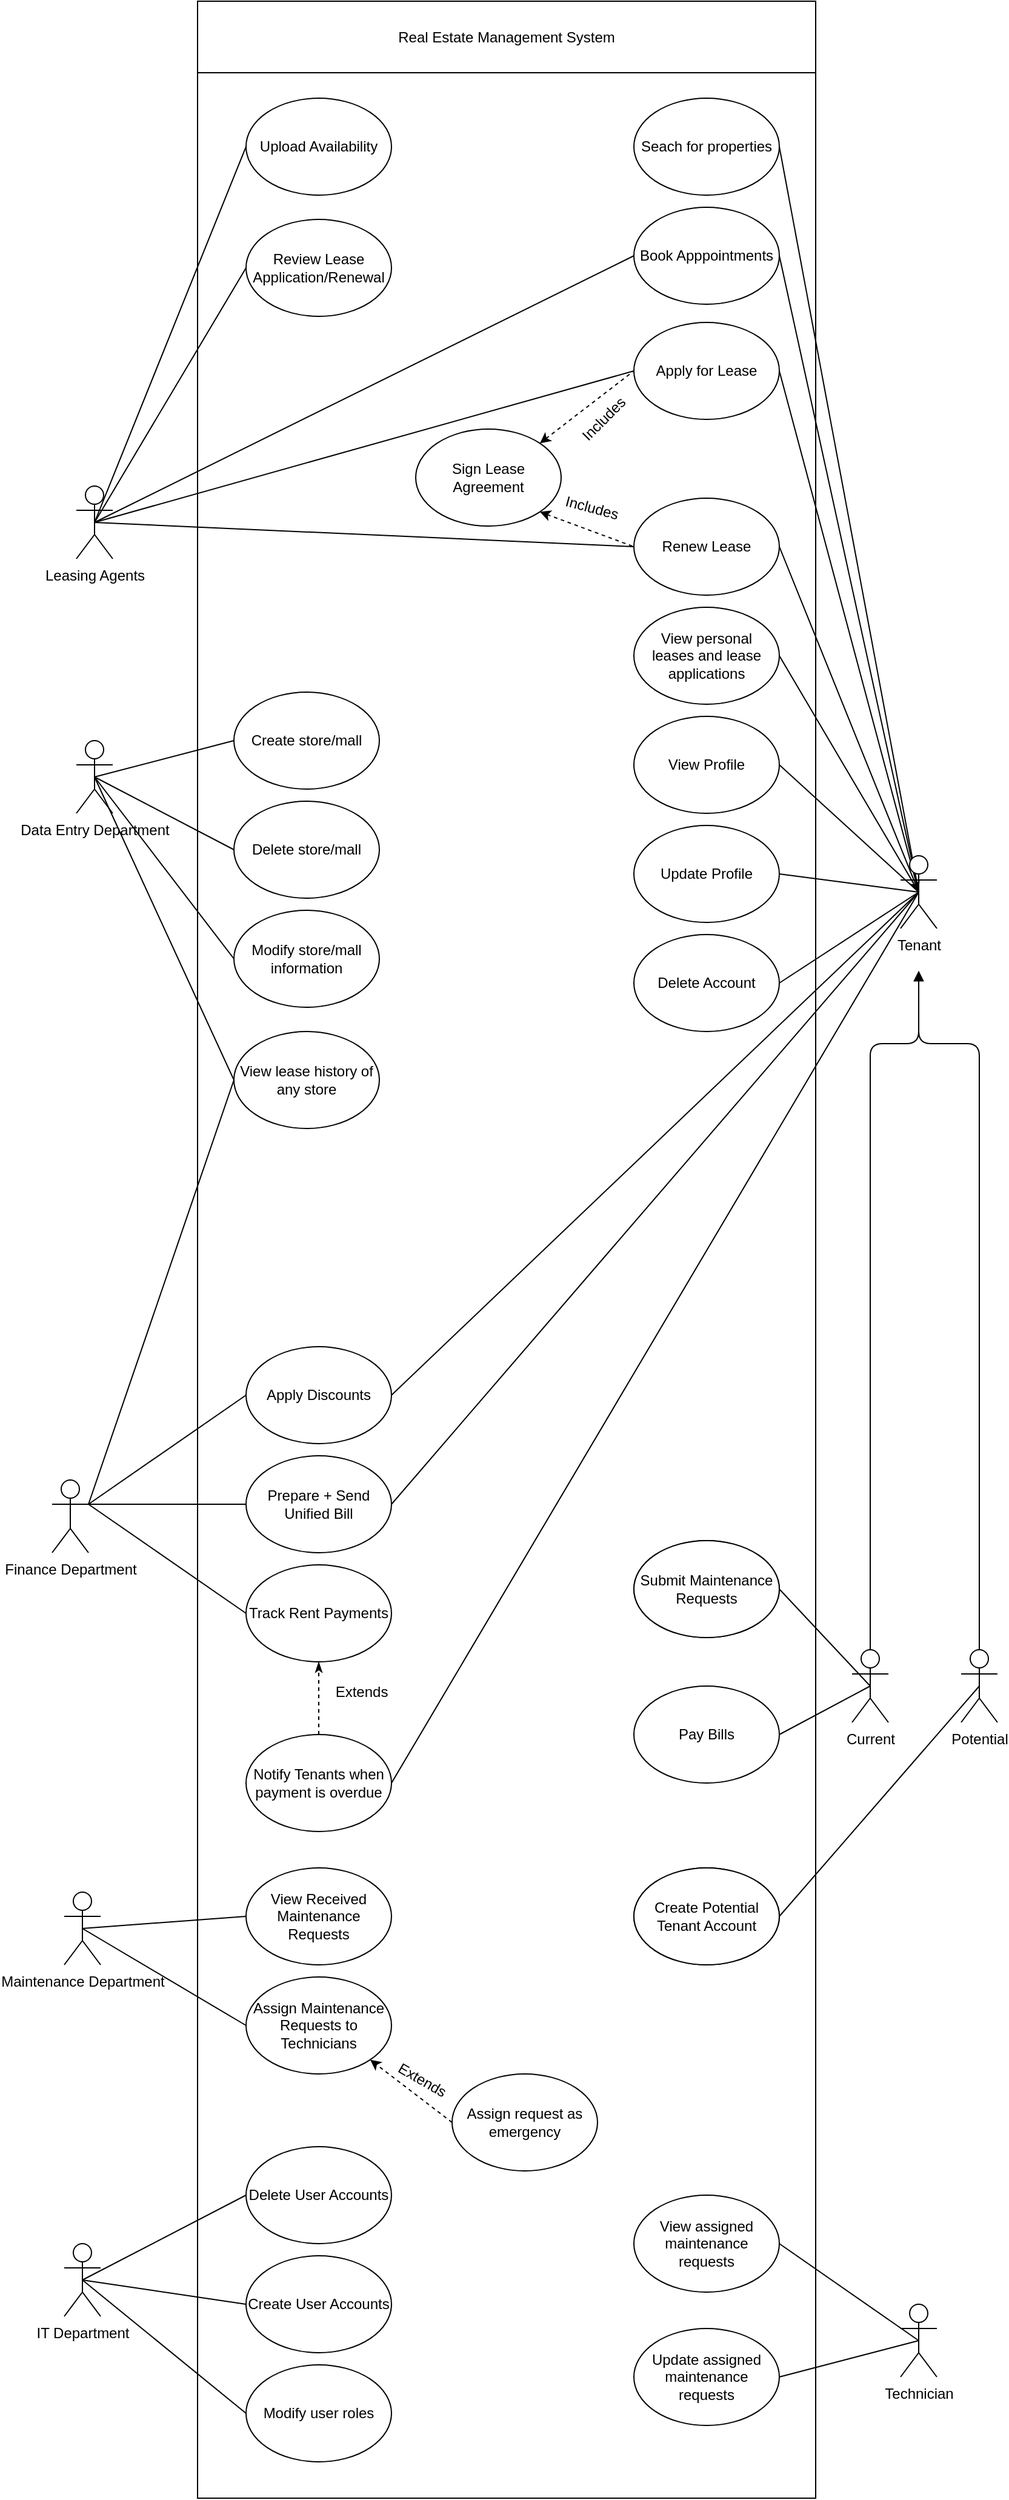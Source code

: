 <mxfile><diagram id="iU_qVrXXkaznHP3W0Nsb" name="Page-1"><mxGraphModel dx="850" dy="68" grid="1" gridSize="10" guides="1" tooltips="1" connect="1" arrows="1" fold="1" page="1" pageScale="1" pageWidth="850" pageHeight="1100" math="0" shadow="0"><root><mxCell id="0"/><mxCell id="1" parent="0"/><mxCell id="10" value="" style="shape=table;startSize=0;container=1;collapsible=0;childLayout=tableLayout;" parent="1" vertex="1"><mxGeometry x="170" y="10" width="510" height="2060" as="geometry"/></mxCell><mxCell id="11" value="" style="shape=tableRow;horizontal=0;startSize=0;swimlaneHead=0;swimlaneBody=0;top=0;left=0;bottom=0;right=0;collapsible=0;dropTarget=0;fillColor=none;points=[[0,0.5],[1,0.5]];portConstraint=eastwest;" parent="10" vertex="1"><mxGeometry width="510" height="59" as="geometry"/></mxCell><mxCell id="12" value="Real Estate Management System" style="shape=partialRectangle;html=1;whiteSpace=wrap;connectable=0;overflow=hidden;fillColor=none;top=0;left=0;bottom=0;right=0;pointerEvents=1;" parent="11" vertex="1"><mxGeometry width="510" height="59" as="geometry"><mxRectangle width="510" height="59" as="alternateBounds"/></mxGeometry></mxCell><mxCell id="13" value="" style="shape=tableRow;horizontal=0;startSize=0;swimlaneHead=0;swimlaneBody=0;top=0;left=0;bottom=0;right=0;collapsible=0;dropTarget=0;fillColor=none;points=[[0,0.5],[1,0.5]];portConstraint=eastwest;" parent="10" vertex="1"><mxGeometry y="59" width="510" height="2001" as="geometry"/></mxCell><mxCell id="14" value="" style="shape=partialRectangle;html=1;whiteSpace=wrap;connectable=0;overflow=hidden;fillColor=none;top=0;left=0;bottom=0;right=0;pointerEvents=1;" parent="13" vertex="1"><mxGeometry width="510" height="2001" as="geometry"><mxRectangle width="510" height="2001" as="alternateBounds"/></mxGeometry></mxCell><mxCell id="18" value="Prepare + Send Unified Bill" style="ellipse;whiteSpace=wrap;html=1;" parent="1" vertex="1"><mxGeometry x="210" y="1210" width="120" height="80" as="geometry"/></mxCell><mxCell id="20" value="Apply Discounts" style="ellipse;whiteSpace=wrap;html=1;" parent="1" vertex="1"><mxGeometry x="210" y="1120" width="120" height="80" as="geometry"/></mxCell><mxCell id="50" style="edgeStyle=none;html=1;exitX=0.5;exitY=0;exitDx=0;exitDy=0;entryX=0.5;entryY=1;entryDx=0;entryDy=0;endArrow=classicThin;endFill=1;dashed=1;" parent="1" source="21" target="23" edge="1"><mxGeometry relative="1" as="geometry"/></mxCell><mxCell id="21" value="Notify Tenants when payment is overdue" style="ellipse;whiteSpace=wrap;html=1;" parent="1" vertex="1"><mxGeometry x="210" y="1440" width="120" height="80" as="geometry"/></mxCell><mxCell id="22" value="Submit Maintenance Requests" style="ellipse;whiteSpace=wrap;html=1;" parent="1" vertex="1"><mxGeometry x="530" y="1280" width="120" height="80" as="geometry"/></mxCell><mxCell id="23" value="Track Rent Payments" style="ellipse;whiteSpace=wrap;html=1;" parent="1" vertex="1"><mxGeometry x="210" y="1300" width="120" height="80" as="geometry"/></mxCell><mxCell id="89" style="edgeStyle=none;html=1;exitX=1;exitY=0;exitDx=0;exitDy=0;entryX=0;entryY=0.5;entryDx=0;entryDy=0;endArrow=none;endFill=0;dashed=1;startArrow=classic;startFill=1;" parent="1" source="25" target="26" edge="1"><mxGeometry relative="1" as="geometry"/></mxCell><mxCell id="25" value="Sign Lease Agreement" style="ellipse;whiteSpace=wrap;html=1;" parent="1" vertex="1"><mxGeometry x="350" y="363" width="120" height="80" as="geometry"/></mxCell><mxCell id="26" value="Apply for Lease" style="ellipse;whiteSpace=wrap;html=1;" parent="1" vertex="1"><mxGeometry x="530" y="275" width="120" height="80" as="geometry"/></mxCell><mxCell id="27" value="Book Apppointments" style="ellipse;whiteSpace=wrap;html=1;" parent="1" vertex="1"><mxGeometry x="530" y="180" width="120" height="80" as="geometry"/></mxCell><mxCell id="28" value="Seach for properties" style="ellipse;whiteSpace=wrap;html=1;" parent="1" vertex="1"><mxGeometry x="530" y="90" width="120" height="80" as="geometry"/></mxCell><mxCell id="29" value="Create store/mall" style="ellipse;whiteSpace=wrap;html=1;" parent="1" vertex="1"><mxGeometry x="200" y="580" width="120" height="80" as="geometry"/></mxCell><mxCell id="48" style="edgeStyle=none;html=1;exitX=0.5;exitY=0.5;exitDx=0;exitDy=0;exitPerimeter=0;entryX=0;entryY=0.5;entryDx=0;entryDy=0;endArrow=none;endFill=0;" parent="1" source="31" target="38" edge="1"><mxGeometry relative="1" as="geometry"/></mxCell><mxCell id="49" style="edgeStyle=none;html=1;exitX=0.5;exitY=0.5;exitDx=0;exitDy=0;exitPerimeter=0;entryX=0;entryY=0.5;entryDx=0;entryDy=0;endArrow=none;endFill=0;" parent="1" source="31" target="39" edge="1"><mxGeometry relative="1" as="geometry"/></mxCell><mxCell id="31" value="Maintenance Department" style="shape=umlActor;verticalLabelPosition=bottom;verticalAlign=top;html=1;outlineConnect=0;" parent="1" vertex="1"><mxGeometry x="60" y="1570" width="30" height="60" as="geometry"/></mxCell><mxCell id="43" style="edgeStyle=none;html=1;exitX=1;exitY=0.333;exitDx=0;exitDy=0;exitPerimeter=0;entryX=0;entryY=0.5;entryDx=0;entryDy=0;endArrow=none;endFill=0;" parent="1" source="32" target="20" edge="1"><mxGeometry relative="1" as="geometry"/></mxCell><mxCell id="44" style="edgeStyle=none;html=1;exitX=1;exitY=0.333;exitDx=0;exitDy=0;exitPerimeter=0;entryX=0;entryY=0.5;entryDx=0;entryDy=0;endArrow=none;endFill=0;" parent="1" source="32" target="23" edge="1"><mxGeometry relative="1" as="geometry"/></mxCell><mxCell id="45" style="edgeStyle=none;html=1;exitX=1;exitY=0.333;exitDx=0;exitDy=0;exitPerimeter=0;entryX=0;entryY=0.5;entryDx=0;entryDy=0;endArrow=none;endFill=0;" parent="1" source="32" target="18" edge="1"><mxGeometry relative="1" as="geometry"/></mxCell><mxCell id="146" style="edgeStyle=none;html=1;entryX=0;entryY=0.5;entryDx=0;entryDy=0;endArrow=none;endFill=0;exitX=1;exitY=0.333;exitDx=0;exitDy=0;exitPerimeter=0;" parent="1" source="32" target="144" edge="1"><mxGeometry relative="1" as="geometry"><mxPoint x="90" y="1250" as="sourcePoint"/></mxGeometry></mxCell><mxCell id="32" value="Finance Department" style="shape=umlActor;verticalLabelPosition=bottom;verticalAlign=top;html=1;outlineConnect=0;" parent="1" vertex="1"><mxGeometry x="50" y="1230" width="30" height="60" as="geometry"/></mxCell><mxCell id="41" style="edgeStyle=none;html=1;exitX=0.5;exitY=0.5;exitDx=0;exitDy=0;exitPerimeter=0;entryX=0;entryY=0.5;entryDx=0;entryDy=0;endArrow=none;endFill=0;" parent="1" source="33" target="29" edge="1"><mxGeometry relative="1" as="geometry"/></mxCell><mxCell id="116" style="edgeStyle=none;html=1;exitX=0.5;exitY=0.5;exitDx=0;exitDy=0;exitPerimeter=0;entryX=0;entryY=0.5;entryDx=0;entryDy=0;endArrow=none;endFill=0;" parent="1" source="33" target="114" edge="1"><mxGeometry relative="1" as="geometry"/></mxCell><mxCell id="117" style="edgeStyle=none;html=1;exitX=0.5;exitY=0.5;exitDx=0;exitDy=0;exitPerimeter=0;entryX=0;entryY=0.5;entryDx=0;entryDy=0;endArrow=none;endFill=0;" parent="1" source="33" target="115" edge="1"><mxGeometry relative="1" as="geometry"/></mxCell><mxCell id="145" style="edgeStyle=none;html=1;exitX=0.5;exitY=0.5;exitDx=0;exitDy=0;exitPerimeter=0;entryX=0;entryY=0.5;entryDx=0;entryDy=0;endArrow=none;endFill=0;" parent="1" source="33" target="144" edge="1"><mxGeometry relative="1" as="geometry"/></mxCell><mxCell id="33" value="Data Entry Department" style="shape=umlActor;verticalLabelPosition=bottom;verticalAlign=top;html=1;outlineConnect=0;" parent="1" vertex="1"><mxGeometry x="70" y="620" width="30" height="60" as="geometry"/></mxCell><mxCell id="56" style="edgeStyle=none;html=1;exitX=0.5;exitY=0.5;exitDx=0;exitDy=0;exitPerimeter=0;entryX=1;entryY=0.5;entryDx=0;entryDy=0;endArrow=none;endFill=0;" parent="1" source="34" target="28" edge="1"><mxGeometry relative="1" as="geometry"/></mxCell><mxCell id="57" style="edgeStyle=none;html=1;exitX=0.5;exitY=0.5;exitDx=0;exitDy=0;exitPerimeter=0;entryX=1;entryY=0.5;entryDx=0;entryDy=0;endArrow=none;endFill=0;" parent="1" source="34" target="27" edge="1"><mxGeometry relative="1" as="geometry"/></mxCell><mxCell id="58" style="edgeStyle=none;html=1;exitX=0.5;exitY=0.5;exitDx=0;exitDy=0;exitPerimeter=0;entryX=1;entryY=0.5;entryDx=0;entryDy=0;endArrow=none;endFill=0;" parent="1" source="34" target="26" edge="1"><mxGeometry relative="1" as="geometry"/></mxCell><mxCell id="74" style="edgeStyle=none;html=1;exitX=0.5;exitY=0.5;exitDx=0;exitDy=0;exitPerimeter=0;endArrow=none;endFill=0;entryX=1;entryY=0.5;entryDx=0;entryDy=0;" parent="1" source="34" target="21" edge="1"><mxGeometry relative="1" as="geometry"><mxPoint x="310" y="720" as="targetPoint"/></mxGeometry></mxCell><mxCell id="76" style="edgeStyle=none;html=1;exitX=0.5;exitY=0.5;exitDx=0;exitDy=0;exitPerimeter=0;entryX=1;entryY=0.5;entryDx=0;entryDy=0;endArrow=none;endFill=0;" parent="1" source="34" target="18" edge="1"><mxGeometry relative="1" as="geometry"/></mxCell><mxCell id="82" style="edgeStyle=none;html=1;exitX=0.5;exitY=0.5;exitDx=0;exitDy=0;exitPerimeter=0;entryX=1;entryY=0.5;entryDx=0;entryDy=0;endArrow=none;endFill=0;" parent="1" source="34" target="81" edge="1"><mxGeometry relative="1" as="geometry"/></mxCell><mxCell id="87" style="edgeStyle=none;html=1;exitX=0.5;exitY=0.5;exitDx=0;exitDy=0;exitPerimeter=0;entryX=1;entryY=0.5;entryDx=0;entryDy=0;endArrow=none;endFill=0;" parent="1" source="34" target="20" edge="1"><mxGeometry relative="1" as="geometry"/></mxCell><mxCell id="112" style="edgeStyle=none;html=1;exitX=0.5;exitY=0.5;exitDx=0;exitDy=0;exitPerimeter=0;entryX=1;entryY=0.5;entryDx=0;entryDy=0;endArrow=none;endFill=0;" parent="1" source="34" target="109" edge="1"><mxGeometry relative="1" as="geometry"/></mxCell><mxCell id="142" style="edgeStyle=none;html=1;exitX=0.5;exitY=0.5;exitDx=0;exitDy=0;exitPerimeter=0;entryX=1;entryY=0.5;entryDx=0;entryDy=0;endArrow=none;endFill=0;" parent="1" source="34" target="130" edge="1"><mxGeometry relative="1" as="geometry"/></mxCell><mxCell id="143" style="edgeStyle=none;html=1;exitX=0.5;exitY=0.5;exitDx=0;exitDy=0;exitPerimeter=0;entryX=1;entryY=0.5;entryDx=0;entryDy=0;endArrow=none;endFill=0;" parent="1" source="34" target="141" edge="1"><mxGeometry relative="1" as="geometry"/></mxCell><mxCell id="34" value="Tenant" style="shape=umlActor;verticalLabelPosition=bottom;verticalAlign=top;html=1;outlineConnect=0;" parent="1" vertex="1"><mxGeometry x="750" y="715" width="30" height="60" as="geometry"/></mxCell><mxCell id="47" style="edgeStyle=none;html=1;exitX=0.5;exitY=0.5;exitDx=0;exitDy=0;exitPerimeter=0;entryX=0;entryY=0.5;entryDx=0;entryDy=0;endArrow=none;endFill=0;" parent="1" source="37" target="46" edge="1"><mxGeometry relative="1" as="geometry"/></mxCell><mxCell id="52" style="edgeStyle=none;html=1;exitX=0.5;exitY=0.5;exitDx=0;exitDy=0;exitPerimeter=0;entryX=0;entryY=0.5;entryDx=0;entryDy=0;endArrow=none;endFill=0;" parent="1" source="37" target="27" edge="1"><mxGeometry relative="1" as="geometry"/></mxCell><mxCell id="53" style="edgeStyle=none;html=1;exitX=0.5;exitY=0.5;exitDx=0;exitDy=0;exitPerimeter=0;entryX=0;entryY=0.5;entryDx=0;entryDy=0;endArrow=none;endFill=0;" parent="1" source="37" target="26" edge="1"><mxGeometry relative="1" as="geometry"/></mxCell><mxCell id="156" style="edgeStyle=none;html=1;exitX=0.5;exitY=0.5;exitDx=0;exitDy=0;exitPerimeter=0;entryX=0;entryY=0.5;entryDx=0;entryDy=0;endArrow=none;endFill=0;" parent="1" source="37" target="155" edge="1"><mxGeometry relative="1" as="geometry"/></mxCell><mxCell id="157" style="edgeStyle=none;html=1;exitX=0.5;exitY=0.5;exitDx=0;exitDy=0;exitPerimeter=0;entryX=0;entryY=0.5;entryDx=0;entryDy=0;endArrow=none;endFill=0;" parent="1" source="37" target="147" edge="1"><mxGeometry relative="1" as="geometry"/></mxCell><mxCell id="37" value="Leasing Agents" style="shape=umlActor;verticalLabelPosition=bottom;verticalAlign=top;html=1;outlineConnect=0;" parent="1" vertex="1"><mxGeometry x="70" y="410" width="30" height="60" as="geometry"/></mxCell><mxCell id="38" value="View Received Maintenance Requests" style="ellipse;whiteSpace=wrap;html=1;" parent="1" vertex="1"><mxGeometry x="210" y="1550" width="120" height="80" as="geometry"/></mxCell><mxCell id="39" value="Assign Maintenance Requests to Technicians" style="ellipse;whiteSpace=wrap;html=1;" parent="1" vertex="1"><mxGeometry x="210" y="1640" width="120" height="80" as="geometry"/></mxCell><mxCell id="46" value="Upload Availability" style="ellipse;whiteSpace=wrap;html=1;" parent="1" vertex="1"><mxGeometry x="210" y="90" width="120" height="80" as="geometry"/></mxCell><mxCell id="51" value="Extends" style="text;html=1;align=center;verticalAlign=middle;resizable=0;points=[];autosize=1;strokeColor=none;fillColor=none;" parent="1" vertex="1"><mxGeometry x="270" y="1390" width="70" height="30" as="geometry"/></mxCell><mxCell id="64" style="edgeStyle=orthogonalEdgeStyle;html=1;exitX=0.5;exitY=0;exitDx=0;exitDy=0;exitPerimeter=0;endArrow=block;endFill=1;" parent="1" source="60" edge="1"><mxGeometry relative="1" as="geometry"><mxPoint x="765" y="810" as="targetPoint"/><Array as="points"><mxPoint x="725" y="870"/><mxPoint x="765" y="870"/></Array></mxGeometry></mxCell><mxCell id="67" style="html=1;exitX=0.5;exitY=0.5;exitDx=0;exitDy=0;exitPerimeter=0;entryX=1;entryY=0.5;entryDx=0;entryDy=0;endArrow=none;endFill=0;" parent="1" source="60" target="22" edge="1"><mxGeometry relative="1" as="geometry"/></mxCell><mxCell id="68" style="edgeStyle=none;html=1;exitX=0.5;exitY=0.5;exitDx=0;exitDy=0;exitPerimeter=0;entryX=1;entryY=0.5;entryDx=0;entryDy=0;endArrow=none;endFill=0;" parent="1" source="60" target="136" edge="1"><mxGeometry relative="1" as="geometry"><mxPoint x="530" y="1420" as="targetPoint"/></mxGeometry></mxCell><mxCell id="60" value="Current&lt;br&gt;" style="shape=umlActor;verticalLabelPosition=bottom;verticalAlign=top;html=1;outlineConnect=0;" parent="1" vertex="1"><mxGeometry x="710" y="1370" width="30" height="60" as="geometry"/></mxCell><mxCell id="66" style="edgeStyle=orthogonalEdgeStyle;html=1;exitX=0.5;exitY=0;exitDx=0;exitDy=0;exitPerimeter=0;endArrow=block;endFill=1;" parent="1" source="62" edge="1"><mxGeometry relative="1" as="geometry"><mxPoint x="765" y="810" as="targetPoint"/><Array as="points"><mxPoint x="815" y="870"/><mxPoint x="765" y="870"/></Array></mxGeometry></mxCell><mxCell id="101" style="elbow=vertical;html=1;exitX=0.5;exitY=0.5;exitDx=0;exitDy=0;exitPerimeter=0;entryX=1;entryY=0.5;entryDx=0;entryDy=0;endArrow=none;endFill=0;" parent="1" source="62" target="100" edge="1"><mxGeometry relative="1" as="geometry"/></mxCell><mxCell id="62" value="Potential" style="shape=umlActor;verticalLabelPosition=bottom;verticalAlign=top;html=1;outlineConnect=0;" parent="1" vertex="1"><mxGeometry x="800" y="1370" width="30" height="60" as="geometry"/></mxCell><mxCell id="72" style="edgeStyle=none;html=1;entryX=1;entryY=0.5;entryDx=0;entryDy=0;endArrow=none;endFill=0;exitX=0.5;exitY=0.5;exitDx=0;exitDy=0;exitPerimeter=0;" parent="1" source="70" target="71" edge="1"><mxGeometry relative="1" as="geometry"><mxPoint x="745" y="1890" as="sourcePoint"/></mxGeometry></mxCell><mxCell id="70" value="Technician" style="shape=umlActor;verticalLabelPosition=bottom;verticalAlign=top;html=1;outlineConnect=0;direction=east;" parent="1" vertex="1"><mxGeometry x="750" y="1910" width="30" height="60" as="geometry"/></mxCell><mxCell id="71" value="View assigned maintenance requests" style="ellipse;whiteSpace=wrap;html=1;" parent="1" vertex="1"><mxGeometry x="530" y="1820" width="120" height="80" as="geometry"/></mxCell><mxCell id="81" value="View personal &lt;br&gt;leases and lease applications" style="ellipse;whiteSpace=wrap;html=1;" parent="1" vertex="1"><mxGeometry x="530" y="510" width="120" height="80" as="geometry"/></mxCell><mxCell id="90" value="Includes" style="text;html=1;align=center;verticalAlign=middle;resizable=0;points=[];autosize=1;strokeColor=none;fillColor=none;rotation=-45;" parent="1" vertex="1"><mxGeometry x="470" y="340" width="70" height="30" as="geometry"/></mxCell><mxCell id="106" style="html=1;exitX=0.5;exitY=0.5;exitDx=0;exitDy=0;exitPerimeter=0;entryX=0;entryY=0.5;entryDx=0;entryDy=0;endArrow=none;endFill=0;" parent="1" source="91" target="94" edge="1"><mxGeometry relative="1" as="geometry"/></mxCell><mxCell id="107" style="edgeStyle=none;html=1;exitX=0.5;exitY=0.5;exitDx=0;exitDy=0;exitPerimeter=0;entryX=0;entryY=0.5;entryDx=0;entryDy=0;endArrow=none;endFill=0;" parent="1" source="91" target="95" edge="1"><mxGeometry relative="1" as="geometry"/></mxCell><mxCell id="108" style="edgeStyle=none;html=1;exitX=0.5;exitY=0.5;exitDx=0;exitDy=0;exitPerimeter=0;entryX=0;entryY=0.5;entryDx=0;entryDy=0;endArrow=none;endFill=0;" parent="1" source="91" target="102" edge="1"><mxGeometry relative="1" as="geometry"/></mxCell><mxCell id="91" value="IT Department" style="shape=umlActor;verticalLabelPosition=bottom;verticalAlign=top;html=1;outlineConnect=0;" parent="1" vertex="1"><mxGeometry x="60" y="1860" width="30" height="60" as="geometry"/></mxCell><mxCell id="94" value="Delete User Accounts" style="ellipse;whiteSpace=wrap;html=1;" parent="1" vertex="1"><mxGeometry x="210" y="1780" width="120" height="80" as="geometry"/></mxCell><mxCell id="95" value="Create User Accounts" style="ellipse;whiteSpace=wrap;html=1;" parent="1" vertex="1"><mxGeometry x="210" y="1870" width="120" height="80" as="geometry"/></mxCell><mxCell id="100" value="Create Potential Tenant Account" style="ellipse;whiteSpace=wrap;html=1;" parent="1" vertex="1"><mxGeometry x="530" y="1550" width="120" height="80" as="geometry"/></mxCell><mxCell id="102" value="Modify user roles" style="ellipse;whiteSpace=wrap;html=1;" parent="1" vertex="1"><mxGeometry x="210" y="1960" width="120" height="80" as="geometry"/></mxCell><mxCell id="109" value="View Profile" style="ellipse;whiteSpace=wrap;html=1;" parent="1" vertex="1"><mxGeometry x="530" y="600" width="120" height="80" as="geometry"/></mxCell><mxCell id="114" value="Delete store/mall" style="ellipse;whiteSpace=wrap;html=1;" parent="1" vertex="1"><mxGeometry x="200" y="670" width="120" height="80" as="geometry"/></mxCell><mxCell id="115" value="Modify store/mall information" style="ellipse;whiteSpace=wrap;html=1;" parent="1" vertex="1"><mxGeometry x="200" y="760" width="120" height="80" as="geometry"/></mxCell><mxCell id="119" style="edgeStyle=none;html=1;exitX=0;exitY=0.5;exitDx=0;exitDy=0;entryX=1;entryY=1;entryDx=0;entryDy=0;endArrow=classic;endFill=1;dashed=1;" parent="1" source="118" target="39" edge="1"><mxGeometry relative="1" as="geometry"/></mxCell><mxCell id="118" value="Assign request as emergency" style="ellipse;whiteSpace=wrap;html=1;" parent="1" vertex="1"><mxGeometry x="380" y="1720" width="120" height="80" as="geometry"/></mxCell><mxCell id="120" value="Extends" style="text;html=1;align=center;verticalAlign=middle;resizable=0;points=[];autosize=1;strokeColor=none;fillColor=none;rotation=30;" parent="1" vertex="1"><mxGeometry x="320" y="1710" width="70" height="30" as="geometry"/></mxCell><mxCell id="130" value="Update Profile" style="ellipse;whiteSpace=wrap;html=1;" parent="1" vertex="1"><mxGeometry x="530" y="690" width="120" height="80" as="geometry"/></mxCell><mxCell id="135" value="Submit Maintenance Requests" style="ellipse;whiteSpace=wrap;html=1;" parent="1" vertex="1"><mxGeometry x="530" y="1280" width="120" height="80" as="geometry"/></mxCell><mxCell id="136" value="Pay Bills" style="ellipse;whiteSpace=wrap;html=1;" parent="1" vertex="1"><mxGeometry x="530" y="1400" width="120" height="80" as="geometry"/></mxCell><mxCell id="138" value="Create Potential Tenant Account" style="ellipse;whiteSpace=wrap;html=1;" parent="1" vertex="1"><mxGeometry x="530" y="1550" width="120" height="80" as="geometry"/></mxCell><mxCell id="140" style="edgeStyle=none;html=1;exitX=1;exitY=0.5;exitDx=0;exitDy=0;entryX=0.5;entryY=0.5;entryDx=0;entryDy=0;entryPerimeter=0;endArrow=none;endFill=0;" parent="1" source="139" target="70" edge="1"><mxGeometry relative="1" as="geometry"/></mxCell><mxCell id="139" value="Update assigned maintenance requests" style="ellipse;whiteSpace=wrap;html=1;" parent="1" vertex="1"><mxGeometry x="530" y="1930" width="120" height="80" as="geometry"/></mxCell><mxCell id="141" value="Delete Account" style="ellipse;whiteSpace=wrap;html=1;" parent="1" vertex="1"><mxGeometry x="530" y="780" width="120" height="80" as="geometry"/></mxCell><mxCell id="144" value="View lease history of any store" style="ellipse;whiteSpace=wrap;html=1;" parent="1" vertex="1"><mxGeometry x="200" y="860" width="120" height="80" as="geometry"/></mxCell><mxCell id="148" style="edgeStyle=none;html=1;exitX=1;exitY=0.5;exitDx=0;exitDy=0;entryX=0.5;entryY=0.5;entryDx=0;entryDy=0;entryPerimeter=0;" parent="1" source="147" target="34" edge="1"><mxGeometry relative="1" as="geometry"/></mxCell><mxCell id="147" value="Renew Lease" style="ellipse;whiteSpace=wrap;html=1;" parent="1" vertex="1"><mxGeometry x="530" y="420" width="120" height="80" as="geometry"/></mxCell><mxCell id="150" style="edgeStyle=none;html=1;exitX=1;exitY=1;exitDx=0;exitDy=0;entryX=0;entryY=0.5;entryDx=0;entryDy=0;endArrow=none;endFill=0;dashed=1;startArrow=classic;startFill=1;" parent="1" source="25" target="147" edge="1"><mxGeometry relative="1" as="geometry"><mxPoint x="402.43" y="509.72" as="sourcePoint"/><mxPoint x="540.004" y="473.004" as="targetPoint"/></mxGeometry></mxCell><mxCell id="153" value="Includes" style="text;html=1;align=center;verticalAlign=middle;resizable=0;points=[];autosize=1;strokeColor=none;fillColor=none;rotation=15;" parent="1" vertex="1"><mxGeometry x="460" y="413" width="70" height="30" as="geometry"/></mxCell><mxCell id="155" value="Review Lease Application/Renewal" style="ellipse;whiteSpace=wrap;html=1;" parent="1" vertex="1"><mxGeometry x="210" y="190" width="120" height="80" as="geometry"/></mxCell></root></mxGraphModel></diagram></mxfile>